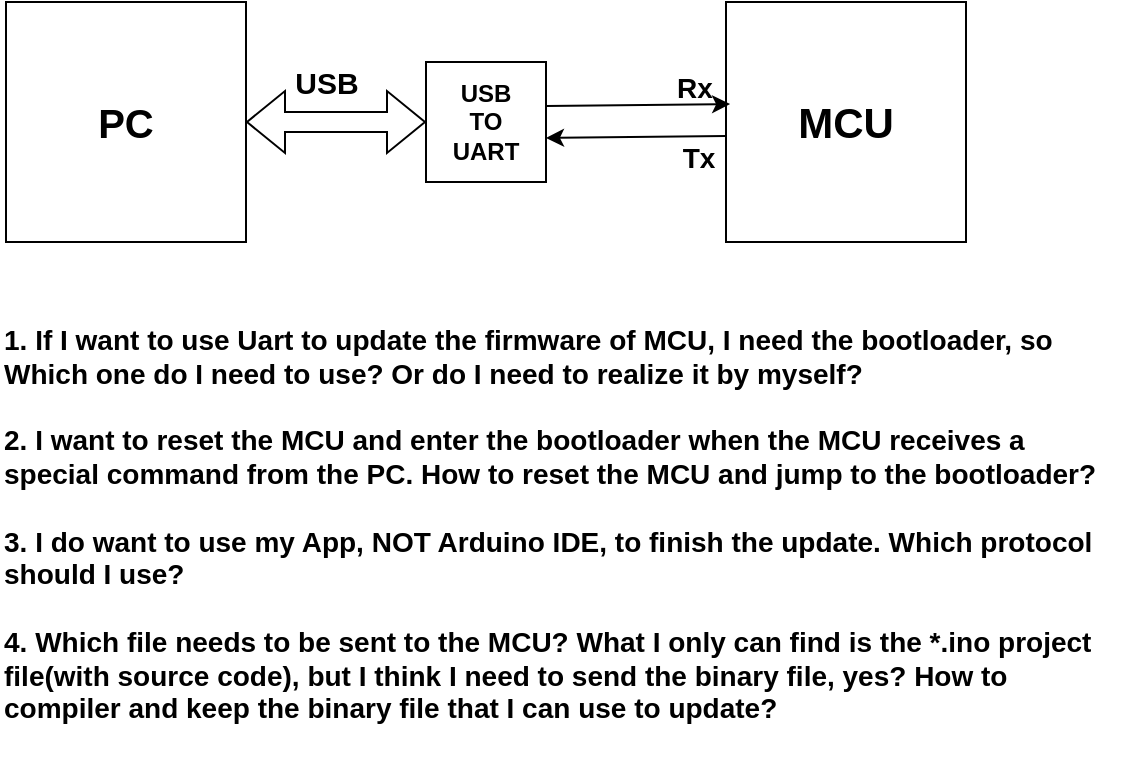 <mxfile version="22.0.8" type="github">
  <diagram name="第 1 页" id="6WY-a0RJQl_VtvXdREuj">
    <mxGraphModel dx="2074" dy="1118" grid="0" gridSize="10" guides="1" tooltips="1" connect="1" arrows="1" fold="1" page="1" pageScale="1" pageWidth="827" pageHeight="1169" math="0" shadow="0">
      <root>
        <mxCell id="0" />
        <mxCell id="1" parent="0" />
        <mxCell id="i-A8Fx03CHumYEkmey0p-1" value="&lt;b&gt;&lt;font style=&quot;font-size: 20px;&quot;&gt;PC&lt;/font&gt;&lt;/b&gt;" style="whiteSpace=wrap;html=1;aspect=fixed;" vertex="1" parent="1">
          <mxGeometry x="40" y="400" width="120" height="120" as="geometry" />
        </mxCell>
        <mxCell id="i-A8Fx03CHumYEkmey0p-2" value="&lt;b&gt;USB &lt;br&gt;TO&lt;br&gt;UART&lt;/b&gt;" style="rounded=0;whiteSpace=wrap;html=1;" vertex="1" parent="1">
          <mxGeometry x="250" y="430" width="60" height="60" as="geometry" />
        </mxCell>
        <mxCell id="i-A8Fx03CHumYEkmey0p-3" value="&lt;b&gt;&lt;font style=&quot;font-size: 21px;&quot;&gt;MCU&lt;/font&gt;&lt;/b&gt;" style="rounded=0;whiteSpace=wrap;html=1;" vertex="1" parent="1">
          <mxGeometry x="400" y="400" width="120" height="120" as="geometry" />
        </mxCell>
        <mxCell id="i-A8Fx03CHumYEkmey0p-4" value="" style="shape=flexArrow;endArrow=classic;startArrow=classic;html=1;rounded=0;entryX=0;entryY=0.5;entryDx=0;entryDy=0;" edge="1" parent="1" source="i-A8Fx03CHumYEkmey0p-1" target="i-A8Fx03CHumYEkmey0p-2">
          <mxGeometry width="100" height="100" relative="1" as="geometry">
            <mxPoint x="190" y="630" as="sourcePoint" />
            <mxPoint x="290" y="530" as="targetPoint" />
          </mxGeometry>
        </mxCell>
        <mxCell id="i-A8Fx03CHumYEkmey0p-5" value="&lt;b&gt;&lt;font style=&quot;font-size: 15px;&quot;&gt;USB&lt;/font&gt;&lt;/b&gt;" style="edgeLabel;html=1;align=center;verticalAlign=middle;resizable=0;points=[];" vertex="1" connectable="0" parent="i-A8Fx03CHumYEkmey0p-4">
          <mxGeometry x="-0.43" y="3" relative="1" as="geometry">
            <mxPoint x="14" y="-17" as="offset" />
          </mxGeometry>
        </mxCell>
        <mxCell id="i-A8Fx03CHumYEkmey0p-6" value="" style="endArrow=classic;html=1;rounded=0;exitX=1;exitY=0.25;exitDx=0;exitDy=0;entryX=0.017;entryY=0.367;entryDx=0;entryDy=0;entryPerimeter=0;" edge="1" parent="1">
          <mxGeometry width="50" height="50" relative="1" as="geometry">
            <mxPoint x="310" y="452" as="sourcePoint" />
            <mxPoint x="402.04" y="451.04" as="targetPoint" />
          </mxGeometry>
        </mxCell>
        <mxCell id="i-A8Fx03CHumYEkmey0p-7" value="" style="endArrow=classic;html=1;rounded=0;entryX=1;entryY=0.75;entryDx=0;entryDy=0;exitX=0;exitY=0.617;exitDx=0;exitDy=0;exitPerimeter=0;" edge="1" parent="1">
          <mxGeometry width="50" height="50" relative="1" as="geometry">
            <mxPoint x="400" y="467.04" as="sourcePoint" />
            <mxPoint x="310" y="468" as="targetPoint" />
          </mxGeometry>
        </mxCell>
        <mxCell id="i-A8Fx03CHumYEkmey0p-8" value="&lt;b&gt;&lt;font style=&quot;font-size: 14px;&quot;&gt;Rx&lt;/font&gt;&lt;/b&gt;" style="text;html=1;align=center;verticalAlign=middle;resizable=0;points=[];autosize=1;strokeColor=none;fillColor=none;" vertex="1" parent="1">
          <mxGeometry x="364" y="428" width="40" height="30" as="geometry" />
        </mxCell>
        <mxCell id="i-A8Fx03CHumYEkmey0p-9" value="&lt;b&gt;&lt;font style=&quot;font-size: 14px;&quot;&gt;Tx&lt;/font&gt;&lt;/b&gt;" style="text;html=1;align=center;verticalAlign=middle;resizable=0;points=[];autosize=1;strokeColor=none;fillColor=none;" vertex="1" parent="1">
          <mxGeometry x="366" y="463" width="40" height="30" as="geometry" />
        </mxCell>
        <mxCell id="i-A8Fx03CHumYEkmey0p-10" value="&lt;b style=&quot;font-size: 14px;&quot;&gt;1. If I want to use Uart to update the firmware of MCU, I need the bootloader, so Which one do I need to use? Or do I need to realize it by myself?&lt;br&gt;&lt;br&gt;2. I want to reset the MCU and enter the bootloader when the MCU receives a special command from the PC. How to reset the MCU and jump to the bootloader?&lt;br&gt;&lt;br&gt;3. I do want to use my App, NOT Arduino IDE, to finish the update. Which protocol should I use?&lt;br&gt;&lt;br&gt;4. Which file needs to be sent to the MCU? What I only can find is the *.ino project file(with source code), but I think I need to send the binary file, yes? How to compiler and keep the binary file that I can use to update?&lt;br&gt;&lt;/b&gt;" style="rounded=0;whiteSpace=wrap;html=1;align=left;strokeColor=none;" vertex="1" parent="1">
          <mxGeometry x="37" y="543" width="561" height="236" as="geometry" />
        </mxCell>
      </root>
    </mxGraphModel>
  </diagram>
</mxfile>
